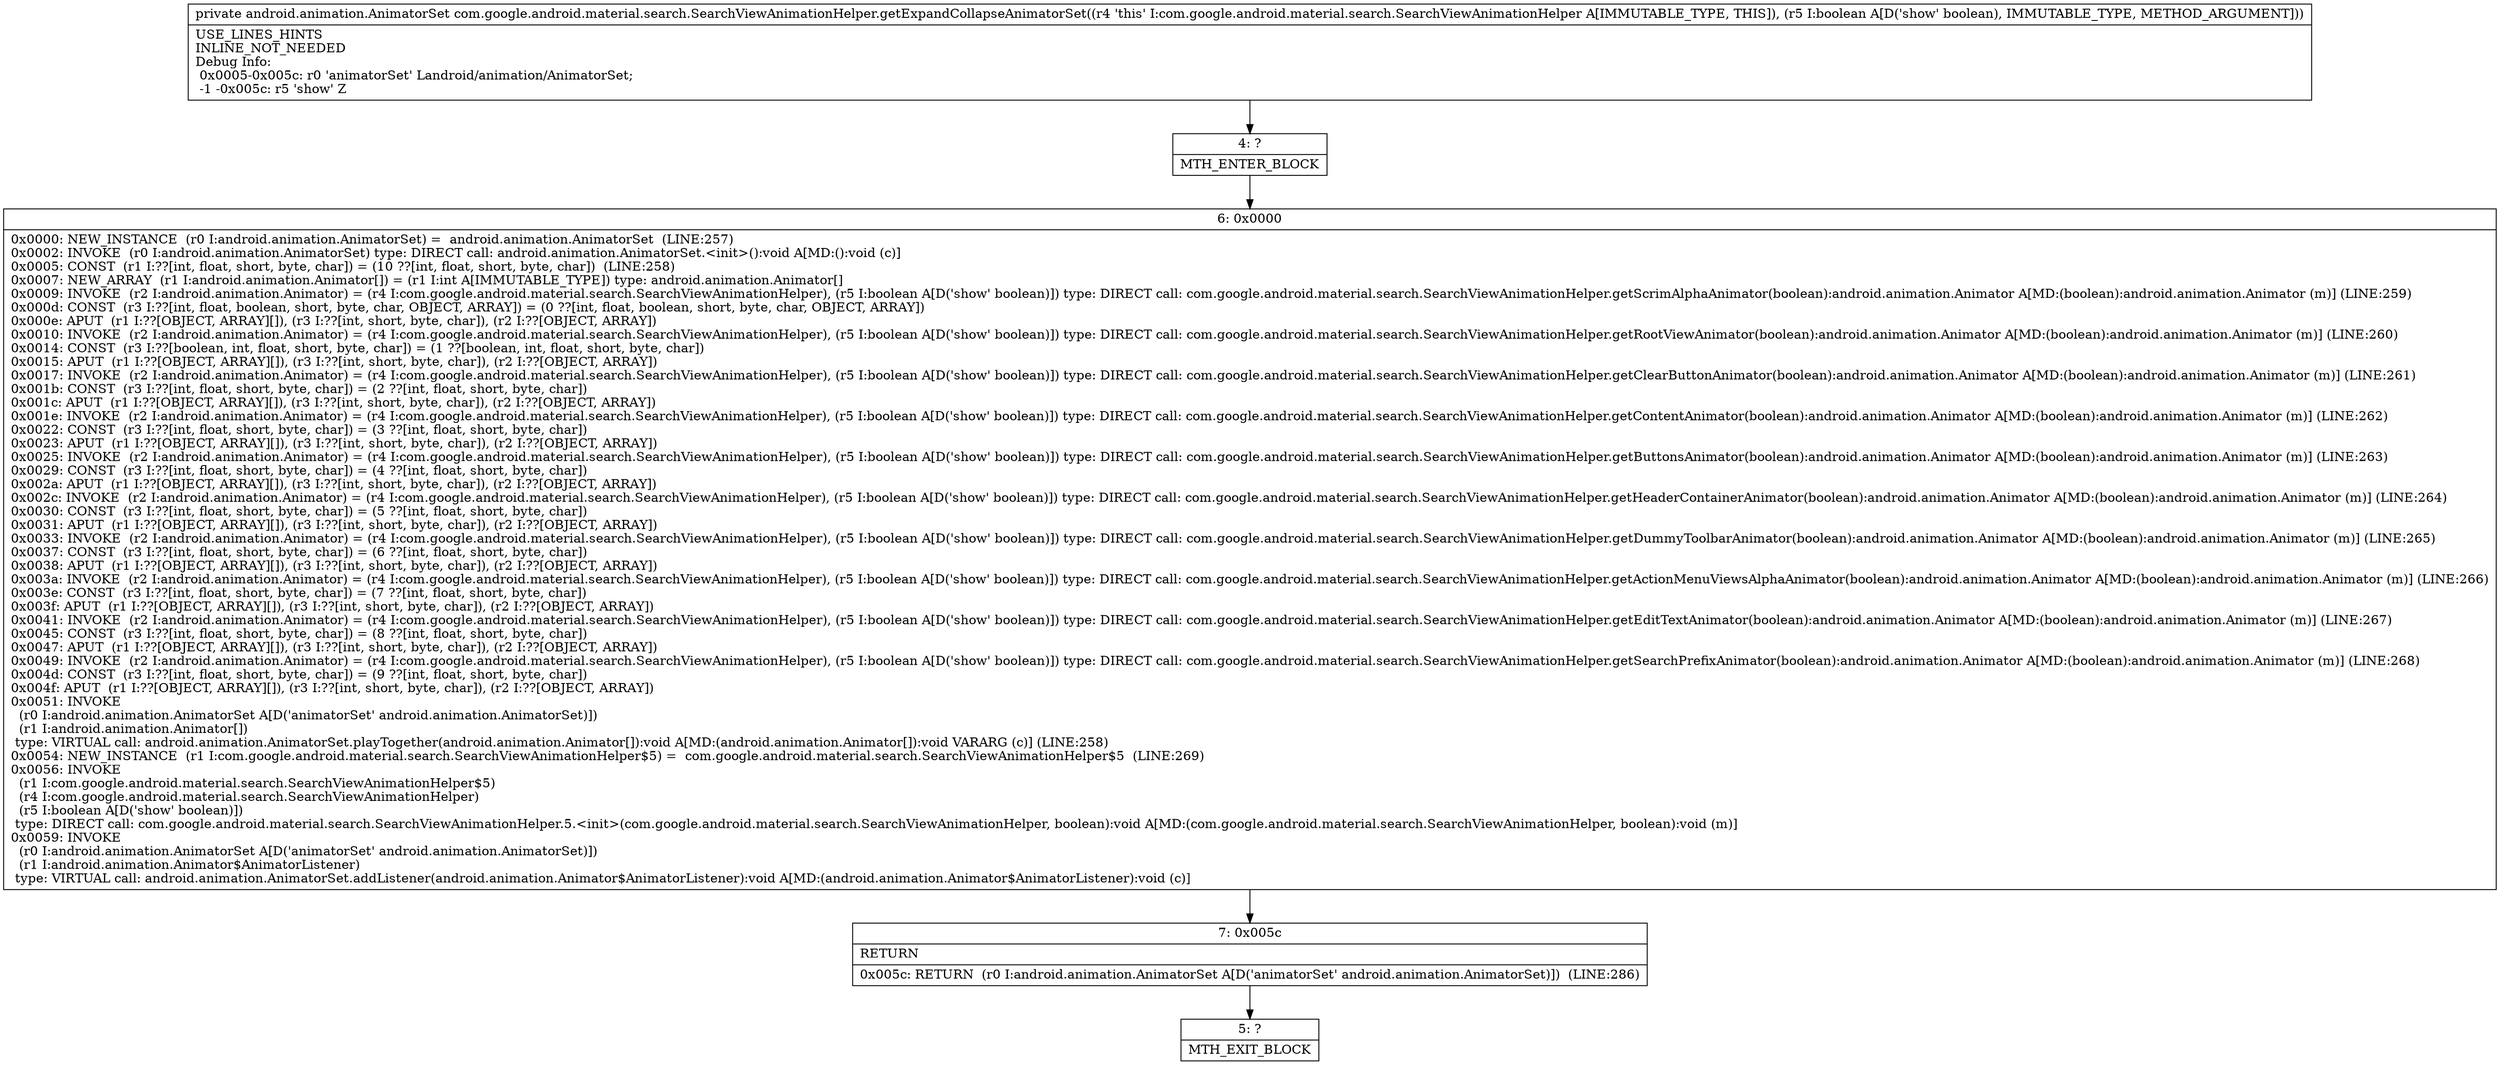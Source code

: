 digraph "CFG forcom.google.android.material.search.SearchViewAnimationHelper.getExpandCollapseAnimatorSet(Z)Landroid\/animation\/AnimatorSet;" {
Node_4 [shape=record,label="{4\:\ ?|MTH_ENTER_BLOCK\l}"];
Node_6 [shape=record,label="{6\:\ 0x0000|0x0000: NEW_INSTANCE  (r0 I:android.animation.AnimatorSet) =  android.animation.AnimatorSet  (LINE:257)\l0x0002: INVOKE  (r0 I:android.animation.AnimatorSet) type: DIRECT call: android.animation.AnimatorSet.\<init\>():void A[MD:():void (c)]\l0x0005: CONST  (r1 I:??[int, float, short, byte, char]) = (10 ??[int, float, short, byte, char])  (LINE:258)\l0x0007: NEW_ARRAY  (r1 I:android.animation.Animator[]) = (r1 I:int A[IMMUTABLE_TYPE]) type: android.animation.Animator[] \l0x0009: INVOKE  (r2 I:android.animation.Animator) = (r4 I:com.google.android.material.search.SearchViewAnimationHelper), (r5 I:boolean A[D('show' boolean)]) type: DIRECT call: com.google.android.material.search.SearchViewAnimationHelper.getScrimAlphaAnimator(boolean):android.animation.Animator A[MD:(boolean):android.animation.Animator (m)] (LINE:259)\l0x000d: CONST  (r3 I:??[int, float, boolean, short, byte, char, OBJECT, ARRAY]) = (0 ??[int, float, boolean, short, byte, char, OBJECT, ARRAY]) \l0x000e: APUT  (r1 I:??[OBJECT, ARRAY][]), (r3 I:??[int, short, byte, char]), (r2 I:??[OBJECT, ARRAY]) \l0x0010: INVOKE  (r2 I:android.animation.Animator) = (r4 I:com.google.android.material.search.SearchViewAnimationHelper), (r5 I:boolean A[D('show' boolean)]) type: DIRECT call: com.google.android.material.search.SearchViewAnimationHelper.getRootViewAnimator(boolean):android.animation.Animator A[MD:(boolean):android.animation.Animator (m)] (LINE:260)\l0x0014: CONST  (r3 I:??[boolean, int, float, short, byte, char]) = (1 ??[boolean, int, float, short, byte, char]) \l0x0015: APUT  (r1 I:??[OBJECT, ARRAY][]), (r3 I:??[int, short, byte, char]), (r2 I:??[OBJECT, ARRAY]) \l0x0017: INVOKE  (r2 I:android.animation.Animator) = (r4 I:com.google.android.material.search.SearchViewAnimationHelper), (r5 I:boolean A[D('show' boolean)]) type: DIRECT call: com.google.android.material.search.SearchViewAnimationHelper.getClearButtonAnimator(boolean):android.animation.Animator A[MD:(boolean):android.animation.Animator (m)] (LINE:261)\l0x001b: CONST  (r3 I:??[int, float, short, byte, char]) = (2 ??[int, float, short, byte, char]) \l0x001c: APUT  (r1 I:??[OBJECT, ARRAY][]), (r3 I:??[int, short, byte, char]), (r2 I:??[OBJECT, ARRAY]) \l0x001e: INVOKE  (r2 I:android.animation.Animator) = (r4 I:com.google.android.material.search.SearchViewAnimationHelper), (r5 I:boolean A[D('show' boolean)]) type: DIRECT call: com.google.android.material.search.SearchViewAnimationHelper.getContentAnimator(boolean):android.animation.Animator A[MD:(boolean):android.animation.Animator (m)] (LINE:262)\l0x0022: CONST  (r3 I:??[int, float, short, byte, char]) = (3 ??[int, float, short, byte, char]) \l0x0023: APUT  (r1 I:??[OBJECT, ARRAY][]), (r3 I:??[int, short, byte, char]), (r2 I:??[OBJECT, ARRAY]) \l0x0025: INVOKE  (r2 I:android.animation.Animator) = (r4 I:com.google.android.material.search.SearchViewAnimationHelper), (r5 I:boolean A[D('show' boolean)]) type: DIRECT call: com.google.android.material.search.SearchViewAnimationHelper.getButtonsAnimator(boolean):android.animation.Animator A[MD:(boolean):android.animation.Animator (m)] (LINE:263)\l0x0029: CONST  (r3 I:??[int, float, short, byte, char]) = (4 ??[int, float, short, byte, char]) \l0x002a: APUT  (r1 I:??[OBJECT, ARRAY][]), (r3 I:??[int, short, byte, char]), (r2 I:??[OBJECT, ARRAY]) \l0x002c: INVOKE  (r2 I:android.animation.Animator) = (r4 I:com.google.android.material.search.SearchViewAnimationHelper), (r5 I:boolean A[D('show' boolean)]) type: DIRECT call: com.google.android.material.search.SearchViewAnimationHelper.getHeaderContainerAnimator(boolean):android.animation.Animator A[MD:(boolean):android.animation.Animator (m)] (LINE:264)\l0x0030: CONST  (r3 I:??[int, float, short, byte, char]) = (5 ??[int, float, short, byte, char]) \l0x0031: APUT  (r1 I:??[OBJECT, ARRAY][]), (r3 I:??[int, short, byte, char]), (r2 I:??[OBJECT, ARRAY]) \l0x0033: INVOKE  (r2 I:android.animation.Animator) = (r4 I:com.google.android.material.search.SearchViewAnimationHelper), (r5 I:boolean A[D('show' boolean)]) type: DIRECT call: com.google.android.material.search.SearchViewAnimationHelper.getDummyToolbarAnimator(boolean):android.animation.Animator A[MD:(boolean):android.animation.Animator (m)] (LINE:265)\l0x0037: CONST  (r3 I:??[int, float, short, byte, char]) = (6 ??[int, float, short, byte, char]) \l0x0038: APUT  (r1 I:??[OBJECT, ARRAY][]), (r3 I:??[int, short, byte, char]), (r2 I:??[OBJECT, ARRAY]) \l0x003a: INVOKE  (r2 I:android.animation.Animator) = (r4 I:com.google.android.material.search.SearchViewAnimationHelper), (r5 I:boolean A[D('show' boolean)]) type: DIRECT call: com.google.android.material.search.SearchViewAnimationHelper.getActionMenuViewsAlphaAnimator(boolean):android.animation.Animator A[MD:(boolean):android.animation.Animator (m)] (LINE:266)\l0x003e: CONST  (r3 I:??[int, float, short, byte, char]) = (7 ??[int, float, short, byte, char]) \l0x003f: APUT  (r1 I:??[OBJECT, ARRAY][]), (r3 I:??[int, short, byte, char]), (r2 I:??[OBJECT, ARRAY]) \l0x0041: INVOKE  (r2 I:android.animation.Animator) = (r4 I:com.google.android.material.search.SearchViewAnimationHelper), (r5 I:boolean A[D('show' boolean)]) type: DIRECT call: com.google.android.material.search.SearchViewAnimationHelper.getEditTextAnimator(boolean):android.animation.Animator A[MD:(boolean):android.animation.Animator (m)] (LINE:267)\l0x0045: CONST  (r3 I:??[int, float, short, byte, char]) = (8 ??[int, float, short, byte, char]) \l0x0047: APUT  (r1 I:??[OBJECT, ARRAY][]), (r3 I:??[int, short, byte, char]), (r2 I:??[OBJECT, ARRAY]) \l0x0049: INVOKE  (r2 I:android.animation.Animator) = (r4 I:com.google.android.material.search.SearchViewAnimationHelper), (r5 I:boolean A[D('show' boolean)]) type: DIRECT call: com.google.android.material.search.SearchViewAnimationHelper.getSearchPrefixAnimator(boolean):android.animation.Animator A[MD:(boolean):android.animation.Animator (m)] (LINE:268)\l0x004d: CONST  (r3 I:??[int, float, short, byte, char]) = (9 ??[int, float, short, byte, char]) \l0x004f: APUT  (r1 I:??[OBJECT, ARRAY][]), (r3 I:??[int, short, byte, char]), (r2 I:??[OBJECT, ARRAY]) \l0x0051: INVOKE  \l  (r0 I:android.animation.AnimatorSet A[D('animatorSet' android.animation.AnimatorSet)])\l  (r1 I:android.animation.Animator[])\l type: VIRTUAL call: android.animation.AnimatorSet.playTogether(android.animation.Animator[]):void A[MD:(android.animation.Animator[]):void VARARG (c)] (LINE:258)\l0x0054: NEW_INSTANCE  (r1 I:com.google.android.material.search.SearchViewAnimationHelper$5) =  com.google.android.material.search.SearchViewAnimationHelper$5  (LINE:269)\l0x0056: INVOKE  \l  (r1 I:com.google.android.material.search.SearchViewAnimationHelper$5)\l  (r4 I:com.google.android.material.search.SearchViewAnimationHelper)\l  (r5 I:boolean A[D('show' boolean)])\l type: DIRECT call: com.google.android.material.search.SearchViewAnimationHelper.5.\<init\>(com.google.android.material.search.SearchViewAnimationHelper, boolean):void A[MD:(com.google.android.material.search.SearchViewAnimationHelper, boolean):void (m)]\l0x0059: INVOKE  \l  (r0 I:android.animation.AnimatorSet A[D('animatorSet' android.animation.AnimatorSet)])\l  (r1 I:android.animation.Animator$AnimatorListener)\l type: VIRTUAL call: android.animation.AnimatorSet.addListener(android.animation.Animator$AnimatorListener):void A[MD:(android.animation.Animator$AnimatorListener):void (c)]\l}"];
Node_7 [shape=record,label="{7\:\ 0x005c|RETURN\l|0x005c: RETURN  (r0 I:android.animation.AnimatorSet A[D('animatorSet' android.animation.AnimatorSet)])  (LINE:286)\l}"];
Node_5 [shape=record,label="{5\:\ ?|MTH_EXIT_BLOCK\l}"];
MethodNode[shape=record,label="{private android.animation.AnimatorSet com.google.android.material.search.SearchViewAnimationHelper.getExpandCollapseAnimatorSet((r4 'this' I:com.google.android.material.search.SearchViewAnimationHelper A[IMMUTABLE_TYPE, THIS]), (r5 I:boolean A[D('show' boolean), IMMUTABLE_TYPE, METHOD_ARGUMENT]))  | USE_LINES_HINTS\lINLINE_NOT_NEEDED\lDebug Info:\l  0x0005\-0x005c: r0 'animatorSet' Landroid\/animation\/AnimatorSet;\l  \-1 \-0x005c: r5 'show' Z\l}"];
MethodNode -> Node_4;Node_4 -> Node_6;
Node_6 -> Node_7;
Node_7 -> Node_5;
}

